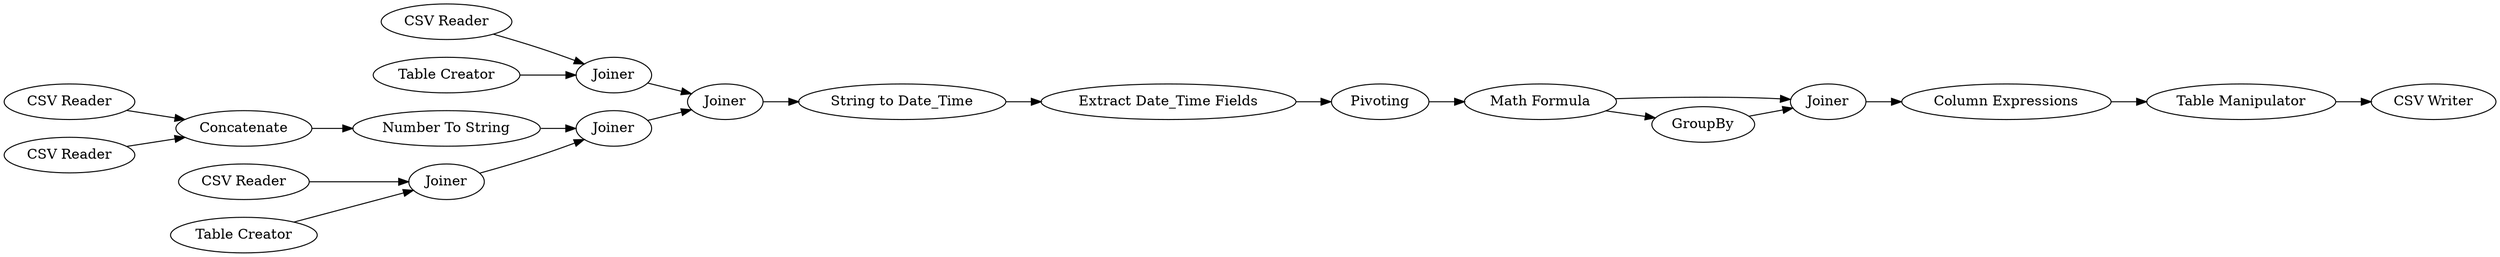 digraph {
	"-9019722472307579474_27" [label="Math Formula"]
	"-9019722472307579474_21" [label="Number To String"]
	"-9019722472307579474_20" [label=Joiner]
	"-9019722472307579474_32" [label=Joiner]
	"-9019722472307579474_33" [label="Column Expressions"]
	"-9019722472307579474_23" [label="String to Date_Time"]
	"-9019722472307579474_22" [label="Extract Date_Time Fields"]
	"-9019722472307579474_18" [label="CSV Reader"]
	"-9019722472307579474_19" [label="CSV Reader"]
	"-9019722472307579474_12" [label=Joiner]
	"-9019722472307579474_3" [label="CSV Reader"]
	"-9019722472307579474_13" [label=Concatenate]
	"-9019722472307579474_9" [label="Table Creator"]
	"-9019722472307579474_24" [label=Pivoting]
	"-9019722472307579474_28" [label=GroupBy]
	"-9019722472307579474_10" [label=Joiner]
	"-9019722472307579474_14" [label=Joiner]
	"-9019722472307579474_1" [label="CSV Reader"]
	"-9019722472307579474_34" [label="CSV Writer"]
	"-9019722472307579474_11" [label="Table Creator"]
	"-9019722472307579474_31" [label="Table Manipulator"]
	"-9019722472307579474_19" -> "-9019722472307579474_13"
	"-9019722472307579474_28" -> "-9019722472307579474_32"
	"-9019722472307579474_31" -> "-9019722472307579474_34"
	"-9019722472307579474_11" -> "-9019722472307579474_12"
	"-9019722472307579474_23" -> "-9019722472307579474_22"
	"-9019722472307579474_33" -> "-9019722472307579474_31"
	"-9019722472307579474_21" -> "-9019722472307579474_14"
	"-9019722472307579474_18" -> "-9019722472307579474_13"
	"-9019722472307579474_24" -> "-9019722472307579474_27"
	"-9019722472307579474_13" -> "-9019722472307579474_21"
	"-9019722472307579474_12" -> "-9019722472307579474_14"
	"-9019722472307579474_1" -> "-9019722472307579474_12"
	"-9019722472307579474_32" -> "-9019722472307579474_33"
	"-9019722472307579474_3" -> "-9019722472307579474_10"
	"-9019722472307579474_27" -> "-9019722472307579474_32"
	"-9019722472307579474_10" -> "-9019722472307579474_20"
	"-9019722472307579474_14" -> "-9019722472307579474_20"
	"-9019722472307579474_27" -> "-9019722472307579474_28"
	"-9019722472307579474_20" -> "-9019722472307579474_23"
	"-9019722472307579474_9" -> "-9019722472307579474_10"
	"-9019722472307579474_22" -> "-9019722472307579474_24"
	rankdir=LR
}
